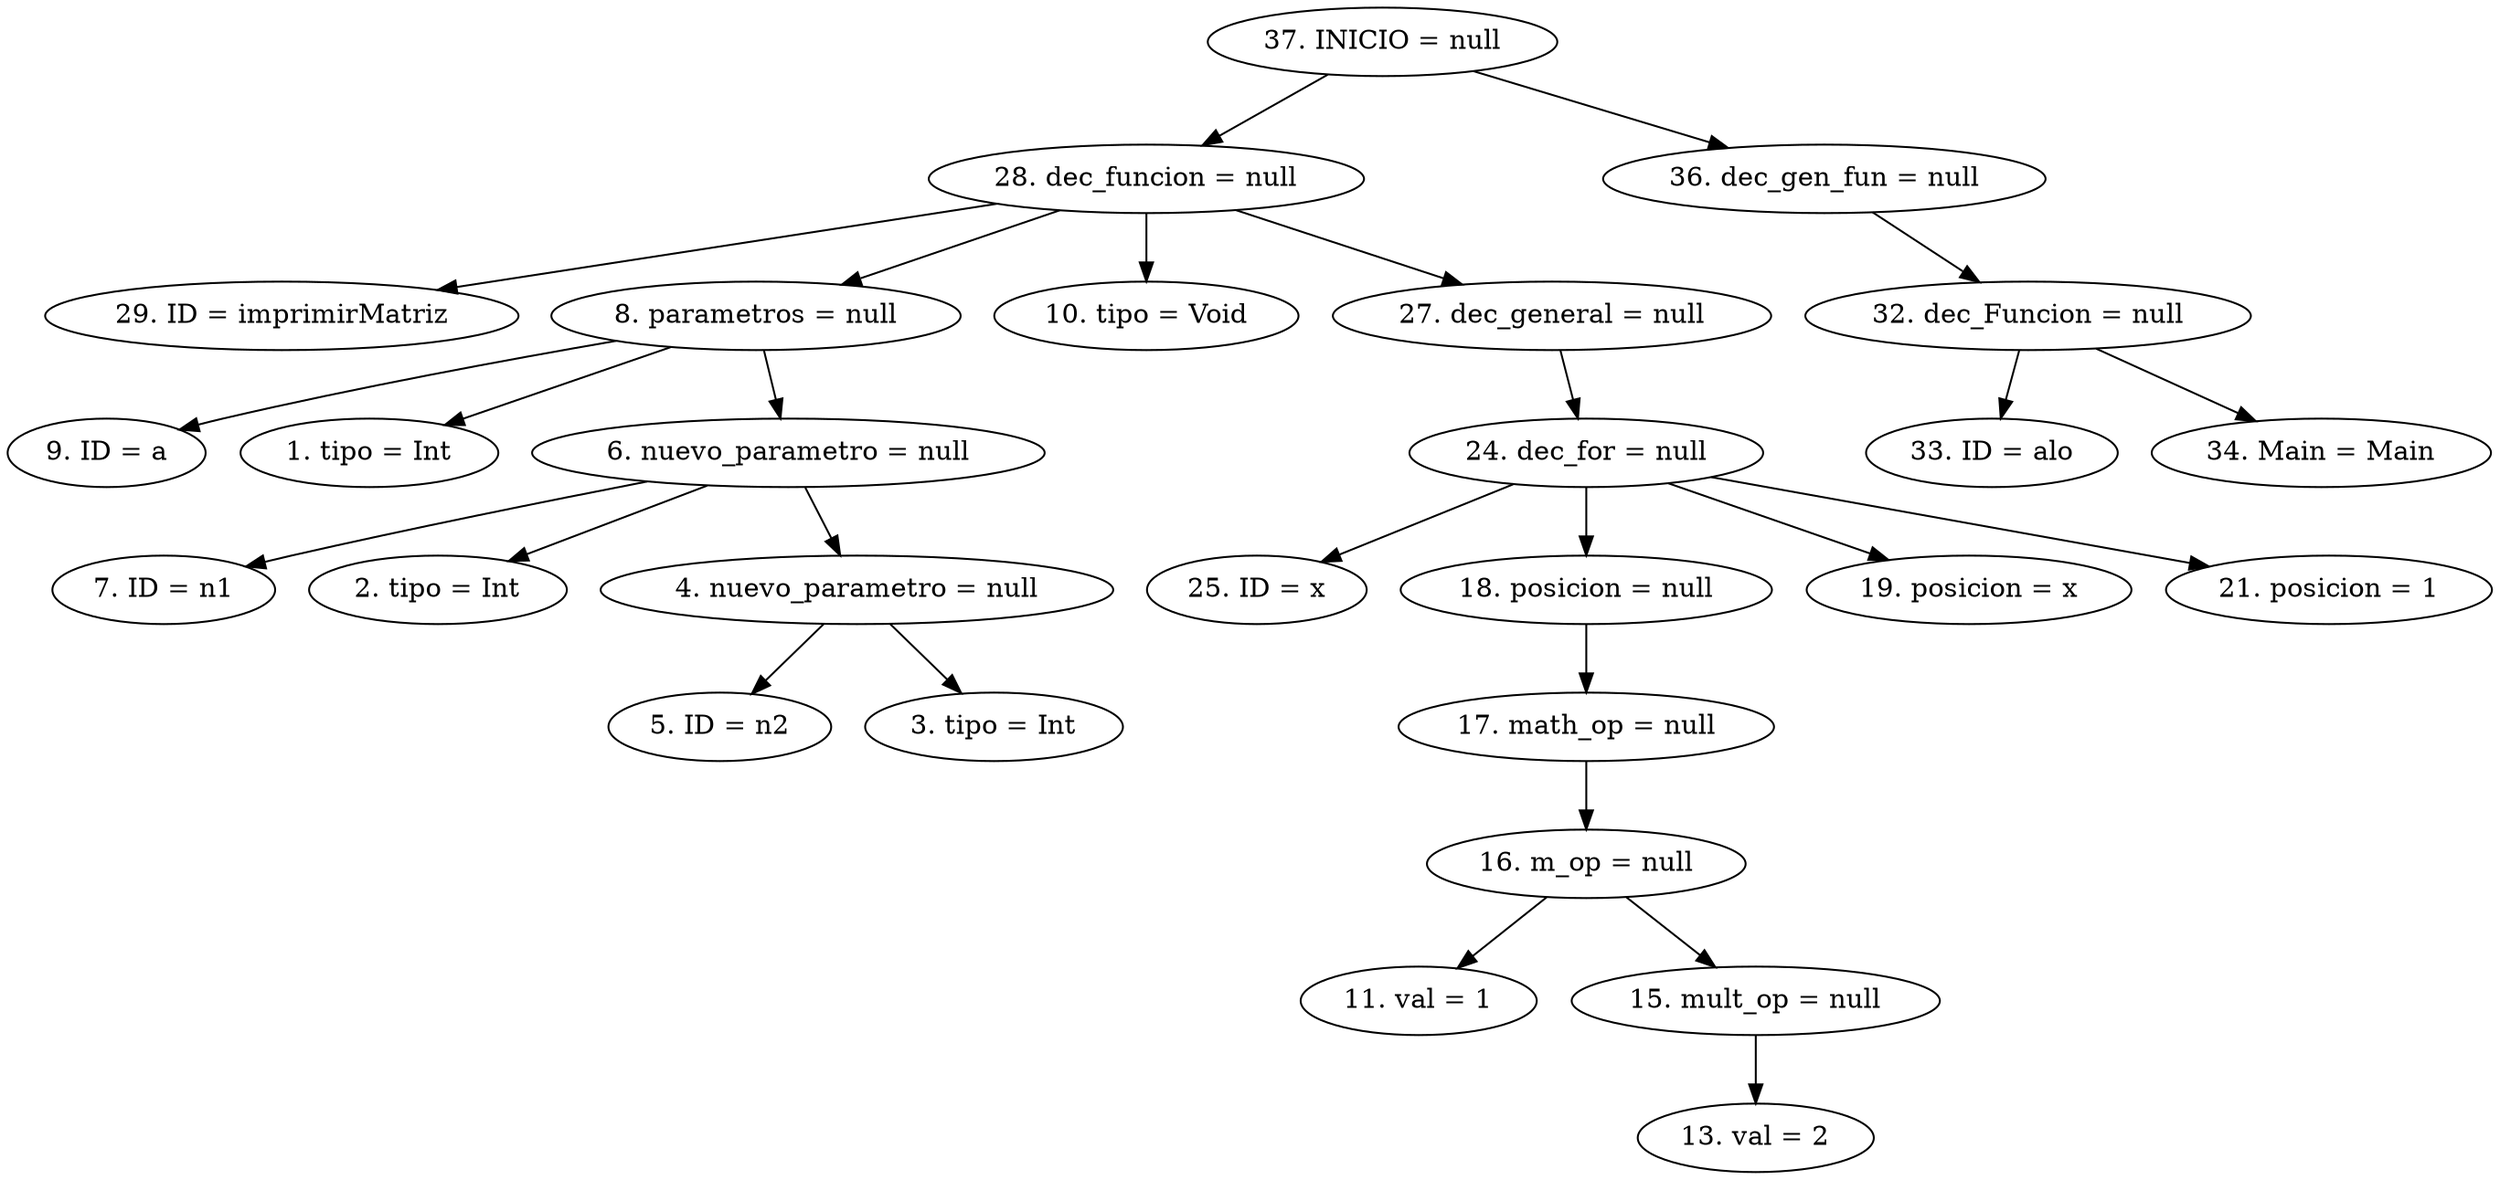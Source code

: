 digraph G {
"37. INICIO = null"->"28. dec_funcion = null"
"28. dec_funcion = null"->"29. ID = imprimirMatriz"
"28. dec_funcion = null"->"8. parametros = null"
"8. parametros = null"->"9. ID = a"
"8. parametros = null"->"1. tipo = Int"
"8. parametros = null"->"6. nuevo_parametro = null"
"6. nuevo_parametro = null"->"7. ID = n1"
"6. nuevo_parametro = null"->"2. tipo = Int"
"6. nuevo_parametro = null"->"4. nuevo_parametro = null"
"4. nuevo_parametro = null"->"5. ID = n2"
"4. nuevo_parametro = null"->"3. tipo = Int"
"28. dec_funcion = null"->"10. tipo = Void"
"28. dec_funcion = null"->"27. dec_general = null"
"27. dec_general = null"->"24. dec_for = null"
"24. dec_for = null"->"25. ID = x"
"24. dec_for = null"->"18. posicion = null"
"18. posicion = null"->"17. math_op = null"
"17. math_op = null"->"16. m_op = null"
"16. m_op = null"->"11. val = 1"
"16. m_op = null"->"15. mult_op = null"
"15. mult_op = null"->"13. val = 2"
"24. dec_for = null"->"19. posicion = x"
"24. dec_for = null"->"21. posicion = 1"
"37. INICIO = null"->"36. dec_gen_fun = null"
"36. dec_gen_fun = null"->"32. dec_Funcion = null"
"32. dec_Funcion = null"->"33. ID = alo"
"32. dec_Funcion = null"->"34. Main = Main"


}

